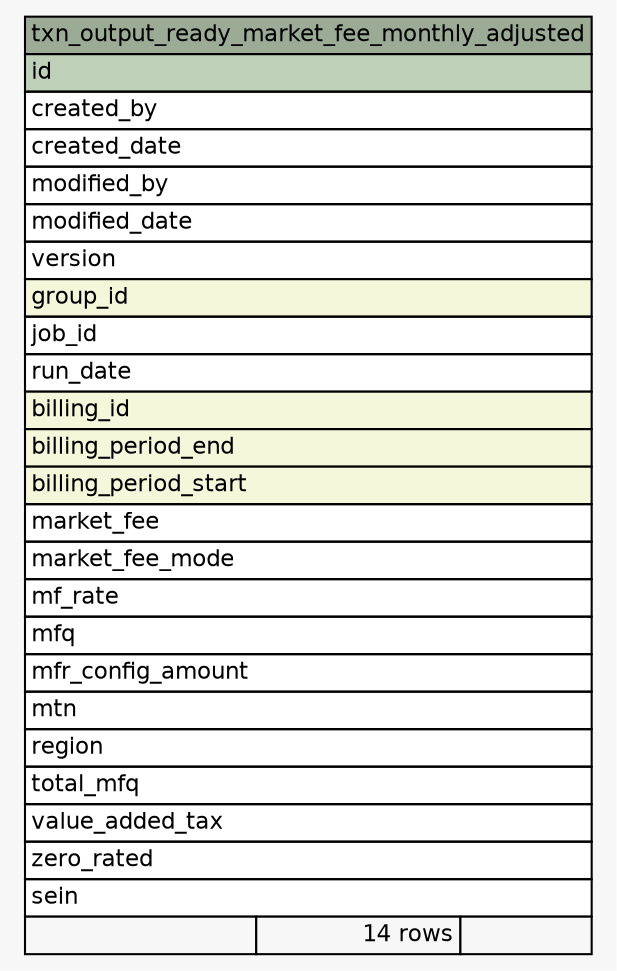 // dot 2.36.0 on Mac OS X 10.12.6
// SchemaSpy rev 590
digraph "txn_output_ready_market_fee_monthly_adjusted" {
  graph [
    rankdir="RL"
    bgcolor="#f7f7f7"
    nodesep="0.18"
    ranksep="0.46"
    fontname="Helvetica"
    fontsize="11"
  ];
  node [
    fontname="Helvetica"
    fontsize="11"
    shape="plaintext"
  ];
  edge [
    arrowsize="0.8"
  ];
  "txn_output_ready_market_fee_monthly_adjusted" [
    label=<
    <TABLE BORDER="0" CELLBORDER="1" CELLSPACING="0" BGCOLOR="#ffffff">
      <TR><TD COLSPAN="3" BGCOLOR="#9bab96" ALIGN="CENTER">txn_output_ready_market_fee_monthly_adjusted</TD></TR>
      <TR><TD PORT="id" COLSPAN="3" BGCOLOR="#bed1b8" ALIGN="LEFT">id</TD></TR>
      <TR><TD PORT="created_by" COLSPAN="3" ALIGN="LEFT">created_by</TD></TR>
      <TR><TD PORT="created_date" COLSPAN="3" ALIGN="LEFT">created_date</TD></TR>
      <TR><TD PORT="modified_by" COLSPAN="3" ALIGN="LEFT">modified_by</TD></TR>
      <TR><TD PORT="modified_date" COLSPAN="3" ALIGN="LEFT">modified_date</TD></TR>
      <TR><TD PORT="version" COLSPAN="3" ALIGN="LEFT">version</TD></TR>
      <TR><TD PORT="group_id" COLSPAN="3" BGCOLOR="#f4f7da" ALIGN="LEFT">group_id</TD></TR>
      <TR><TD PORT="job_id" COLSPAN="3" ALIGN="LEFT">job_id</TD></TR>
      <TR><TD PORT="run_date" COLSPAN="3" ALIGN="LEFT">run_date</TD></TR>
      <TR><TD PORT="billing_id" COLSPAN="3" BGCOLOR="#f4f7da" ALIGN="LEFT">billing_id</TD></TR>
      <TR><TD PORT="billing_period_end" COLSPAN="3" BGCOLOR="#f4f7da" ALIGN="LEFT">billing_period_end</TD></TR>
      <TR><TD PORT="billing_period_start" COLSPAN="3" BGCOLOR="#f4f7da" ALIGN="LEFT">billing_period_start</TD></TR>
      <TR><TD PORT="market_fee" COLSPAN="3" ALIGN="LEFT">market_fee</TD></TR>
      <TR><TD PORT="market_fee_mode" COLSPAN="3" ALIGN="LEFT">market_fee_mode</TD></TR>
      <TR><TD PORT="mf_rate" COLSPAN="3" ALIGN="LEFT">mf_rate</TD></TR>
      <TR><TD PORT="mfq" COLSPAN="3" ALIGN="LEFT">mfq</TD></TR>
      <TR><TD PORT="mfr_config_amount" COLSPAN="3" ALIGN="LEFT">mfr_config_amount</TD></TR>
      <TR><TD PORT="mtn" COLSPAN="3" ALIGN="LEFT">mtn</TD></TR>
      <TR><TD PORT="region" COLSPAN="3" ALIGN="LEFT">region</TD></TR>
      <TR><TD PORT="total_mfq" COLSPAN="3" ALIGN="LEFT">total_mfq</TD></TR>
      <TR><TD PORT="value_added_tax" COLSPAN="3" ALIGN="LEFT">value_added_tax</TD></TR>
      <TR><TD PORT="zero_rated" COLSPAN="3" ALIGN="LEFT">zero_rated</TD></TR>
      <TR><TD PORT="sein" COLSPAN="3" ALIGN="LEFT">sein</TD></TR>
      <TR><TD ALIGN="LEFT" BGCOLOR="#f7f7f7">  </TD><TD ALIGN="RIGHT" BGCOLOR="#f7f7f7">14 rows</TD><TD ALIGN="RIGHT" BGCOLOR="#f7f7f7">  </TD></TR>
    </TABLE>>
    URL="tables/txn_output_ready_market_fee_monthly_adjusted.html"
    tooltip="txn_output_ready_market_fee_monthly_adjusted"
  ];
}
